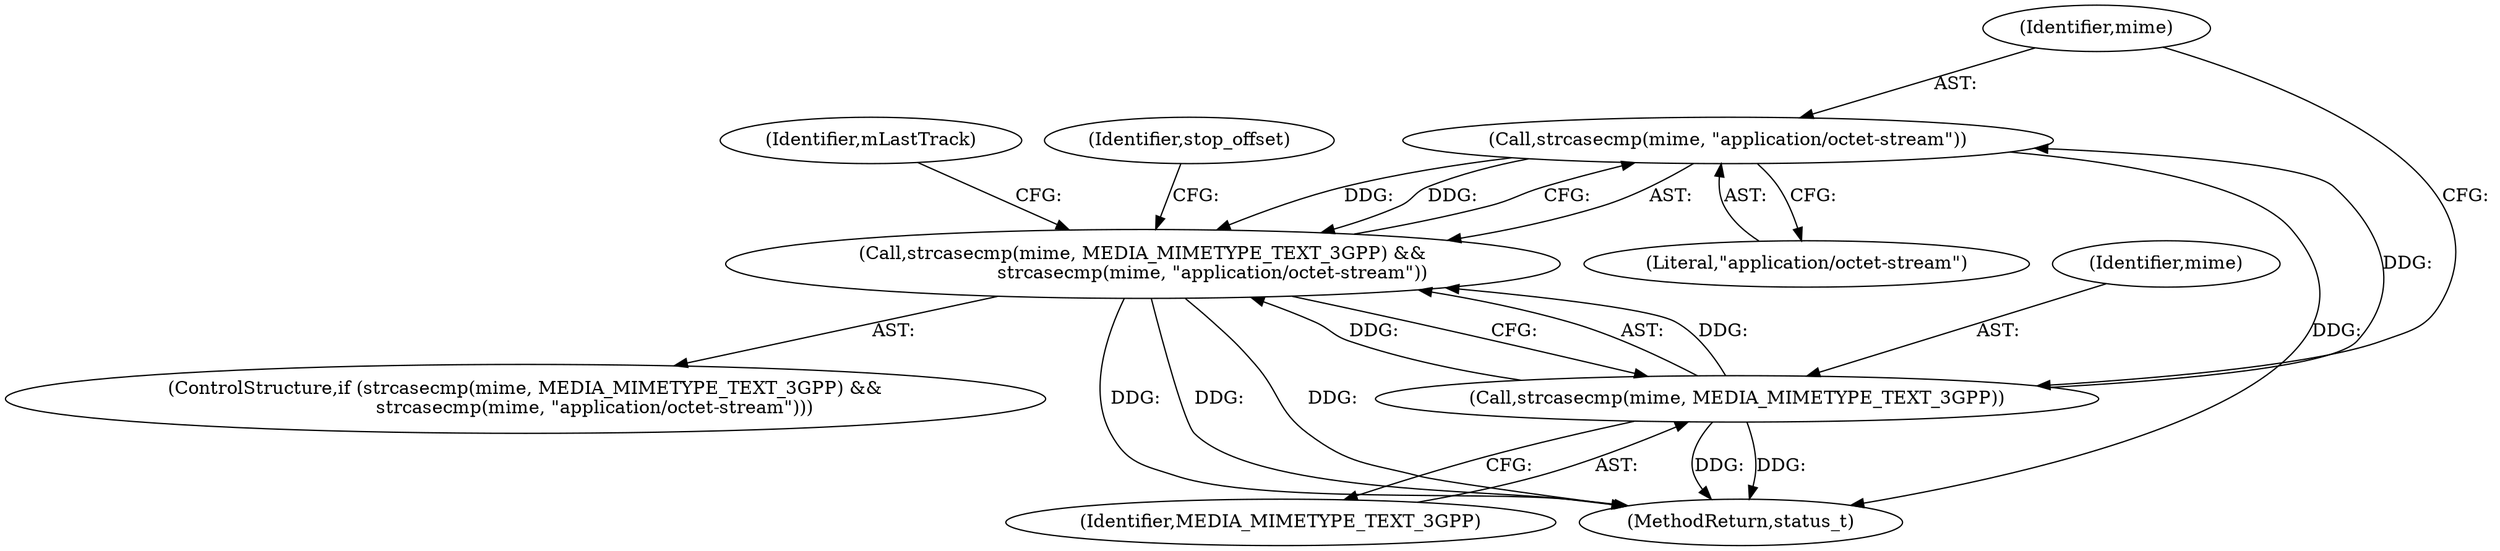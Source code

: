 digraph "0_Android_8a3a2f6ea7defe1a81bb32b3c9f3537f84749b9d@pointer" {
"1001634" [label="(Call,strcasecmp(mime, \"application/octet-stream\"))"];
"1001631" [label="(Call,strcasecmp(mime, MEDIA_MIMETYPE_TEXT_3GPP))"];
"1001630" [label="(Call,strcasecmp(mime, MEDIA_MIMETYPE_TEXT_3GPP) &&\n                        strcasecmp(mime, \"application/octet-stream\"))"];
"1001631" [label="(Call,strcasecmp(mime, MEDIA_MIMETYPE_TEXT_3GPP))"];
"1003923" [label="(MethodReturn,status_t)"];
"1001632" [label="(Identifier,mime)"];
"1001640" [label="(Identifier,mLastTrack)"];
"1001650" [label="(Identifier,stop_offset)"];
"1001635" [label="(Identifier,mime)"];
"1001630" [label="(Call,strcasecmp(mime, MEDIA_MIMETYPE_TEXT_3GPP) &&\n                        strcasecmp(mime, \"application/octet-stream\"))"];
"1001629" [label="(ControlStructure,if (strcasecmp(mime, MEDIA_MIMETYPE_TEXT_3GPP) &&\n                        strcasecmp(mime, \"application/octet-stream\")))"];
"1001634" [label="(Call,strcasecmp(mime, \"application/octet-stream\"))"];
"1001636" [label="(Literal,\"application/octet-stream\")"];
"1001633" [label="(Identifier,MEDIA_MIMETYPE_TEXT_3GPP)"];
"1001634" -> "1001630"  [label="AST: "];
"1001634" -> "1001636"  [label="CFG: "];
"1001635" -> "1001634"  [label="AST: "];
"1001636" -> "1001634"  [label="AST: "];
"1001630" -> "1001634"  [label="CFG: "];
"1001634" -> "1003923"  [label="DDG: "];
"1001634" -> "1001630"  [label="DDG: "];
"1001634" -> "1001630"  [label="DDG: "];
"1001631" -> "1001634"  [label="DDG: "];
"1001631" -> "1001630"  [label="AST: "];
"1001631" -> "1001633"  [label="CFG: "];
"1001632" -> "1001631"  [label="AST: "];
"1001633" -> "1001631"  [label="AST: "];
"1001635" -> "1001631"  [label="CFG: "];
"1001630" -> "1001631"  [label="CFG: "];
"1001631" -> "1003923"  [label="DDG: "];
"1001631" -> "1003923"  [label="DDG: "];
"1001631" -> "1001630"  [label="DDG: "];
"1001631" -> "1001630"  [label="DDG: "];
"1001630" -> "1001629"  [label="AST: "];
"1001640" -> "1001630"  [label="CFG: "];
"1001650" -> "1001630"  [label="CFG: "];
"1001630" -> "1003923"  [label="DDG: "];
"1001630" -> "1003923"  [label="DDG: "];
"1001630" -> "1003923"  [label="DDG: "];
}
